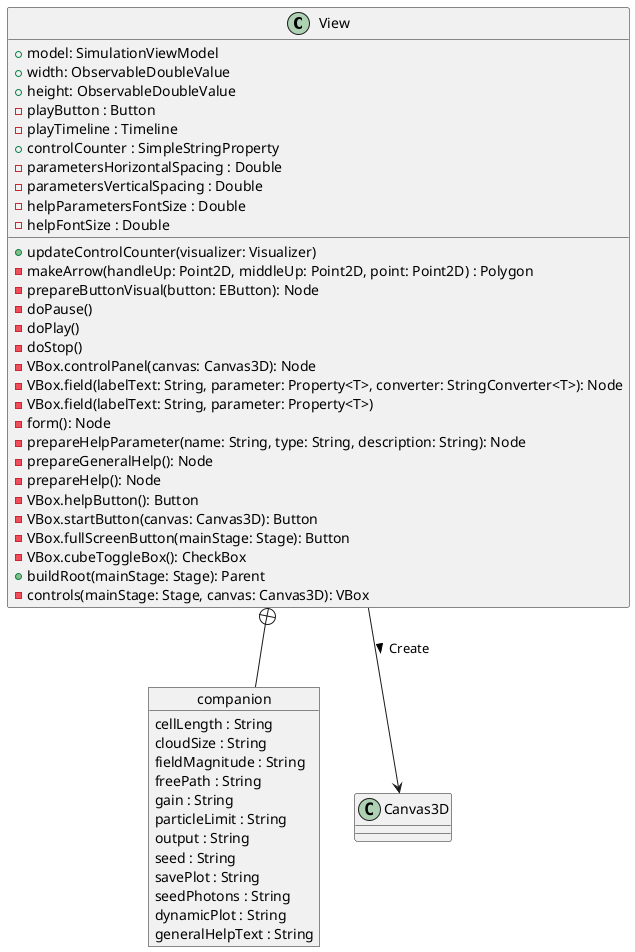 @startuml

class View {
    +model: SimulationViewModel
    +width: ObservableDoubleValue
    +height: ObservableDoubleValue
    -playButton : Button
    -playTimeline : Timeline
    +controlCounter : SimpleStringProperty
    +updateControlCounter(visualizer: Visualizer)
    -makeArrow(handleUp: Point2D, middleUp: Point2D, point: Point2D) : Polygon
    -prepareButtonVisual(button: EButton): Node
    -doPause()
    -doPlay()
    -doStop()
    -VBox.controlPanel(canvas: Canvas3D): Node
    -parametersHorizontalSpacing : Double
    -parametersVerticalSpacing : Double
    -VBox.field(labelText: String, parameter: Property<T>, converter: StringConverter<T>): Node
    -VBox.field(labelText: String, parameter: Property<T>)
    -form(): Node
    -helpParametersFontSize : Double
    -helpFontSize : Double
    -prepareHelpParameter(name: String, type: String, description: String): Node
    -prepareGeneralHelp(): Node
    -prepareHelp(): Node
    -VBox.helpButton(): Button
    -VBox.startButton(canvas: Canvas3D): Button
    -VBox.fullScreenButton(mainStage: Stage): Button
    -VBox.cubeToggleBox(): CheckBox
    +buildRoot(mainStage: Stage): Parent
    -controls(mainStage: Stage, canvas: Canvas3D): VBox
}

object companion {
    cellLength : String
    cloudSize : String
    fieldMagnitude : String
    freePath : String
    gain : String
    particleLimit : String
    output : String
    seed : String
    savePlot : String
    seedPhotons : String
    dynamicPlot : String
    generalHelpText : String
}

View +-- companion
View --> Canvas3D : Create >

@enduml